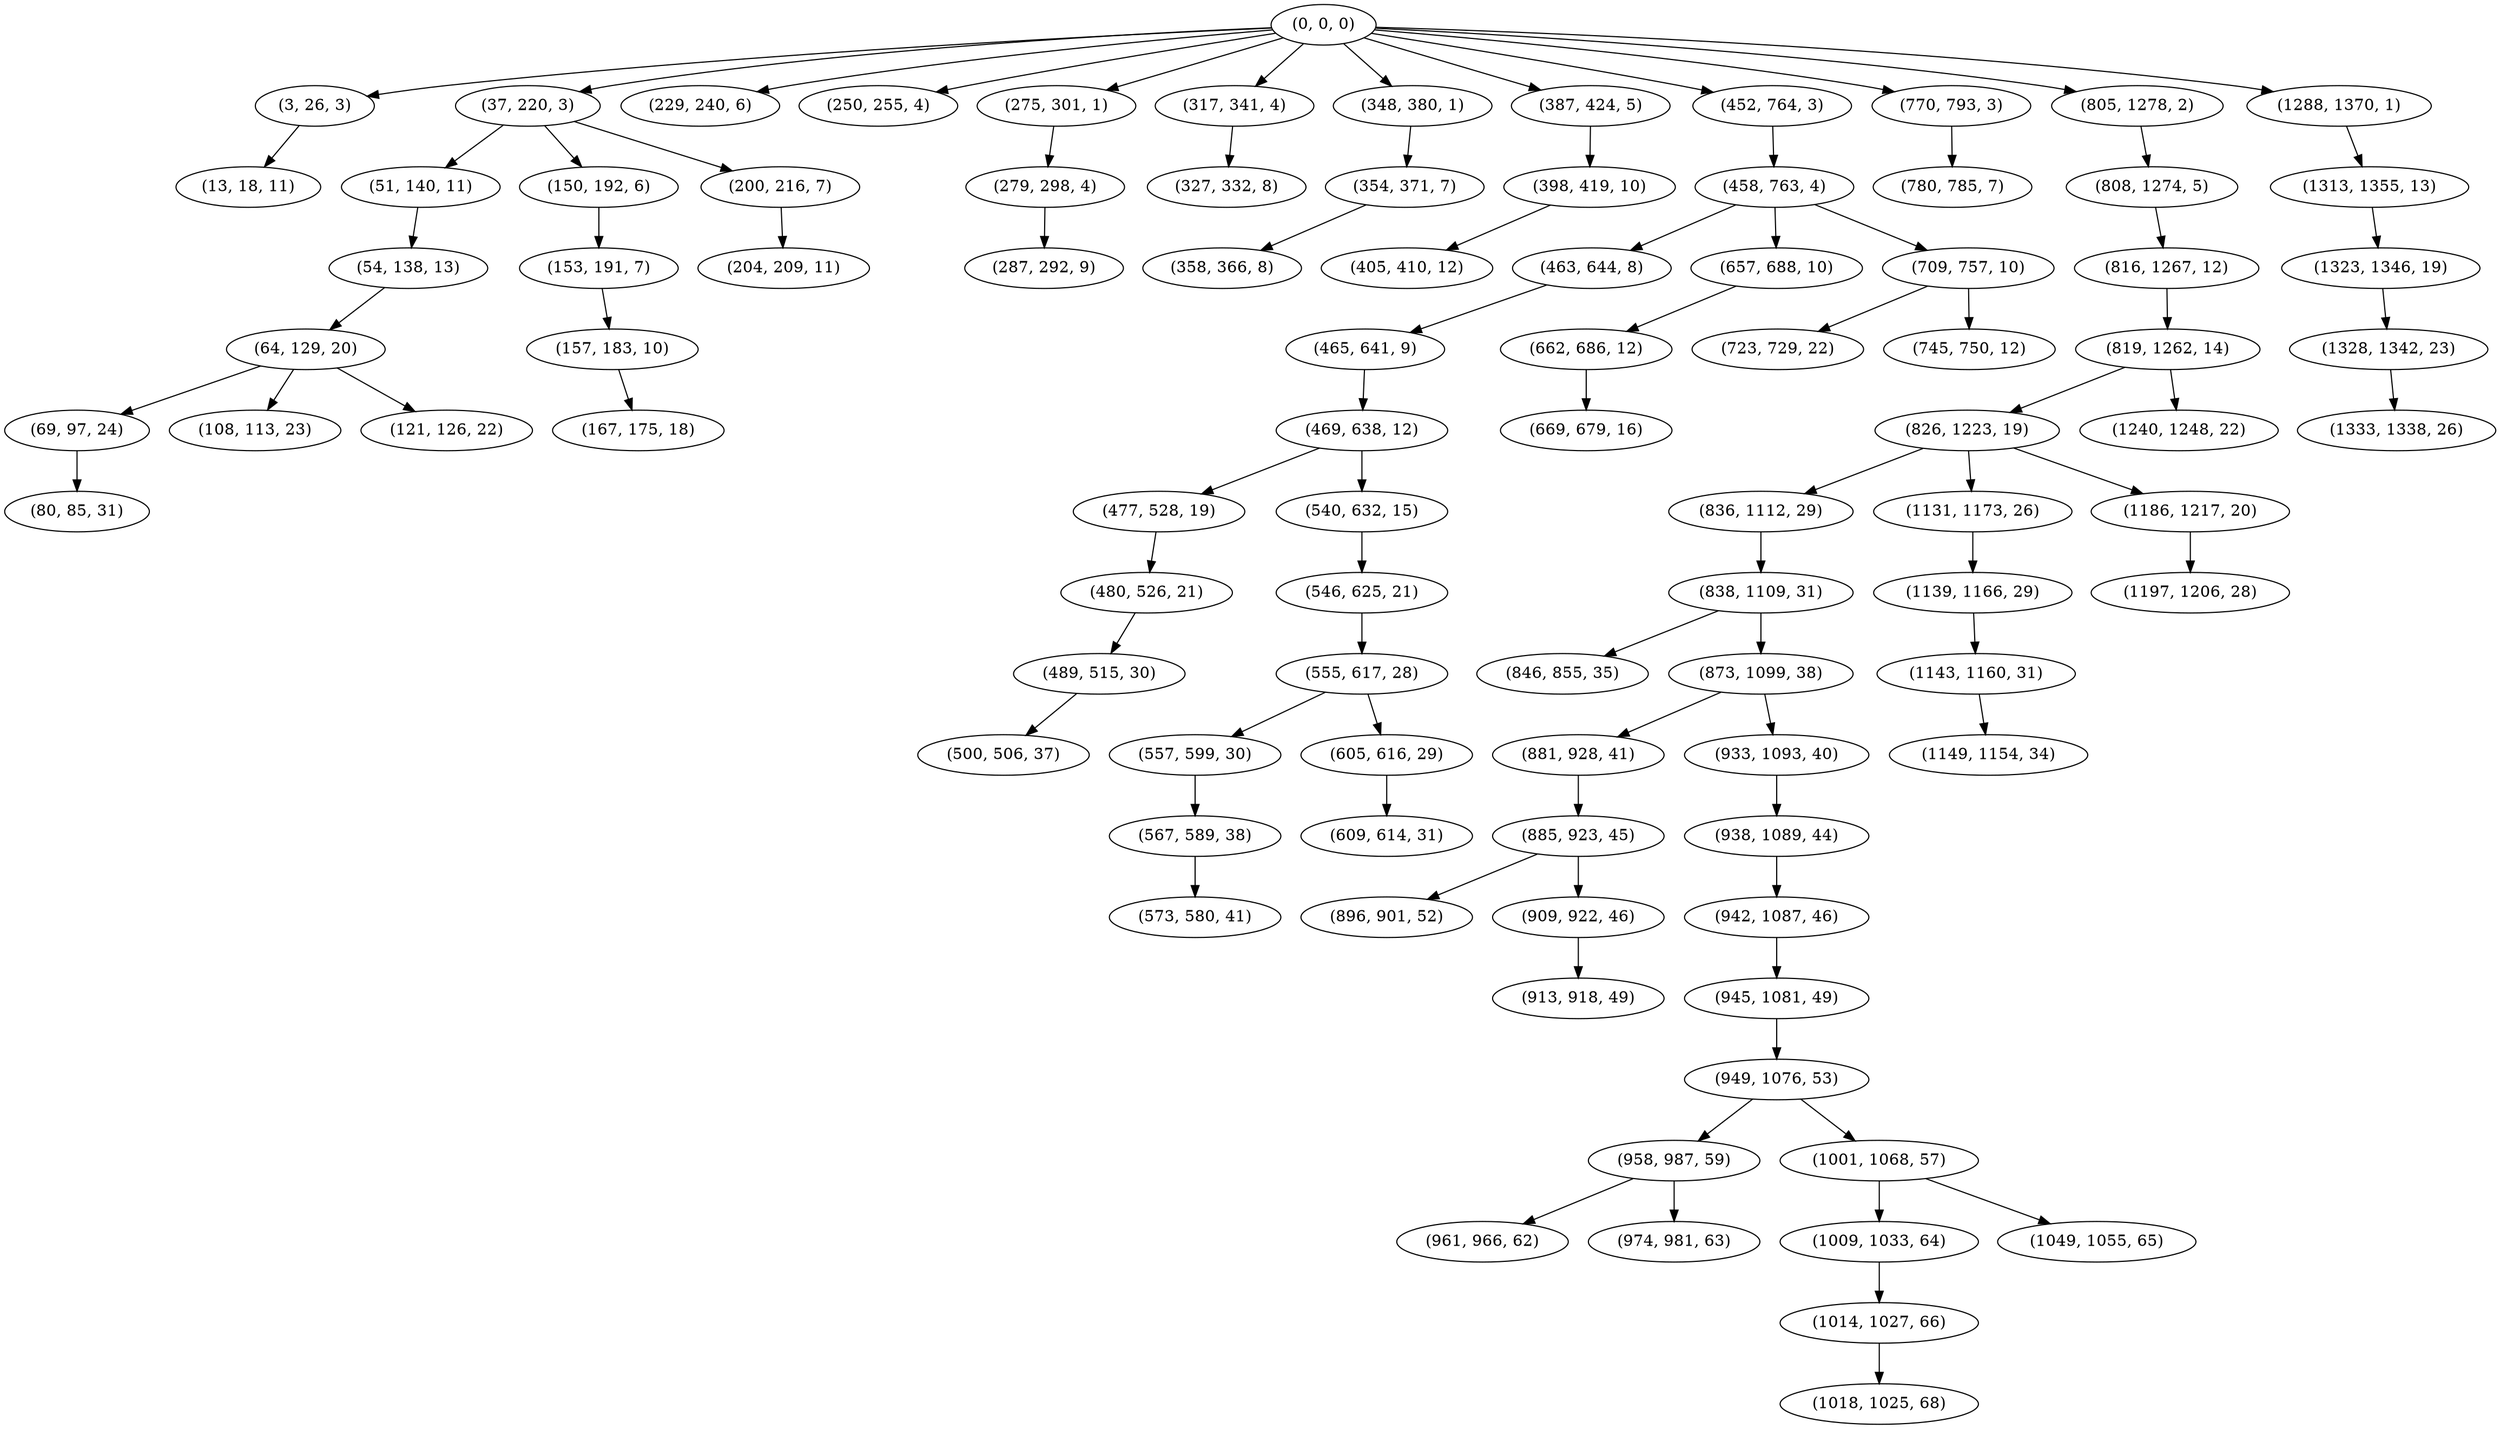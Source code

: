 digraph tree {
    "(0, 0, 0)";
    "(3, 26, 3)";
    "(13, 18, 11)";
    "(37, 220, 3)";
    "(51, 140, 11)";
    "(54, 138, 13)";
    "(64, 129, 20)";
    "(69, 97, 24)";
    "(80, 85, 31)";
    "(108, 113, 23)";
    "(121, 126, 22)";
    "(150, 192, 6)";
    "(153, 191, 7)";
    "(157, 183, 10)";
    "(167, 175, 18)";
    "(200, 216, 7)";
    "(204, 209, 11)";
    "(229, 240, 6)";
    "(250, 255, 4)";
    "(275, 301, 1)";
    "(279, 298, 4)";
    "(287, 292, 9)";
    "(317, 341, 4)";
    "(327, 332, 8)";
    "(348, 380, 1)";
    "(354, 371, 7)";
    "(358, 366, 8)";
    "(387, 424, 5)";
    "(398, 419, 10)";
    "(405, 410, 12)";
    "(452, 764, 3)";
    "(458, 763, 4)";
    "(463, 644, 8)";
    "(465, 641, 9)";
    "(469, 638, 12)";
    "(477, 528, 19)";
    "(480, 526, 21)";
    "(489, 515, 30)";
    "(500, 506, 37)";
    "(540, 632, 15)";
    "(546, 625, 21)";
    "(555, 617, 28)";
    "(557, 599, 30)";
    "(567, 589, 38)";
    "(573, 580, 41)";
    "(605, 616, 29)";
    "(609, 614, 31)";
    "(657, 688, 10)";
    "(662, 686, 12)";
    "(669, 679, 16)";
    "(709, 757, 10)";
    "(723, 729, 22)";
    "(745, 750, 12)";
    "(770, 793, 3)";
    "(780, 785, 7)";
    "(805, 1278, 2)";
    "(808, 1274, 5)";
    "(816, 1267, 12)";
    "(819, 1262, 14)";
    "(826, 1223, 19)";
    "(836, 1112, 29)";
    "(838, 1109, 31)";
    "(846, 855, 35)";
    "(873, 1099, 38)";
    "(881, 928, 41)";
    "(885, 923, 45)";
    "(896, 901, 52)";
    "(909, 922, 46)";
    "(913, 918, 49)";
    "(933, 1093, 40)";
    "(938, 1089, 44)";
    "(942, 1087, 46)";
    "(945, 1081, 49)";
    "(949, 1076, 53)";
    "(958, 987, 59)";
    "(961, 966, 62)";
    "(974, 981, 63)";
    "(1001, 1068, 57)";
    "(1009, 1033, 64)";
    "(1014, 1027, 66)";
    "(1018, 1025, 68)";
    "(1049, 1055, 65)";
    "(1131, 1173, 26)";
    "(1139, 1166, 29)";
    "(1143, 1160, 31)";
    "(1149, 1154, 34)";
    "(1186, 1217, 20)";
    "(1197, 1206, 28)";
    "(1240, 1248, 22)";
    "(1288, 1370, 1)";
    "(1313, 1355, 13)";
    "(1323, 1346, 19)";
    "(1328, 1342, 23)";
    "(1333, 1338, 26)";
    "(0, 0, 0)" -> "(3, 26, 3)";
    "(0, 0, 0)" -> "(37, 220, 3)";
    "(0, 0, 0)" -> "(229, 240, 6)";
    "(0, 0, 0)" -> "(250, 255, 4)";
    "(0, 0, 0)" -> "(275, 301, 1)";
    "(0, 0, 0)" -> "(317, 341, 4)";
    "(0, 0, 0)" -> "(348, 380, 1)";
    "(0, 0, 0)" -> "(387, 424, 5)";
    "(0, 0, 0)" -> "(452, 764, 3)";
    "(0, 0, 0)" -> "(770, 793, 3)";
    "(0, 0, 0)" -> "(805, 1278, 2)";
    "(0, 0, 0)" -> "(1288, 1370, 1)";
    "(3, 26, 3)" -> "(13, 18, 11)";
    "(37, 220, 3)" -> "(51, 140, 11)";
    "(37, 220, 3)" -> "(150, 192, 6)";
    "(37, 220, 3)" -> "(200, 216, 7)";
    "(51, 140, 11)" -> "(54, 138, 13)";
    "(54, 138, 13)" -> "(64, 129, 20)";
    "(64, 129, 20)" -> "(69, 97, 24)";
    "(64, 129, 20)" -> "(108, 113, 23)";
    "(64, 129, 20)" -> "(121, 126, 22)";
    "(69, 97, 24)" -> "(80, 85, 31)";
    "(150, 192, 6)" -> "(153, 191, 7)";
    "(153, 191, 7)" -> "(157, 183, 10)";
    "(157, 183, 10)" -> "(167, 175, 18)";
    "(200, 216, 7)" -> "(204, 209, 11)";
    "(275, 301, 1)" -> "(279, 298, 4)";
    "(279, 298, 4)" -> "(287, 292, 9)";
    "(317, 341, 4)" -> "(327, 332, 8)";
    "(348, 380, 1)" -> "(354, 371, 7)";
    "(354, 371, 7)" -> "(358, 366, 8)";
    "(387, 424, 5)" -> "(398, 419, 10)";
    "(398, 419, 10)" -> "(405, 410, 12)";
    "(452, 764, 3)" -> "(458, 763, 4)";
    "(458, 763, 4)" -> "(463, 644, 8)";
    "(458, 763, 4)" -> "(657, 688, 10)";
    "(458, 763, 4)" -> "(709, 757, 10)";
    "(463, 644, 8)" -> "(465, 641, 9)";
    "(465, 641, 9)" -> "(469, 638, 12)";
    "(469, 638, 12)" -> "(477, 528, 19)";
    "(469, 638, 12)" -> "(540, 632, 15)";
    "(477, 528, 19)" -> "(480, 526, 21)";
    "(480, 526, 21)" -> "(489, 515, 30)";
    "(489, 515, 30)" -> "(500, 506, 37)";
    "(540, 632, 15)" -> "(546, 625, 21)";
    "(546, 625, 21)" -> "(555, 617, 28)";
    "(555, 617, 28)" -> "(557, 599, 30)";
    "(555, 617, 28)" -> "(605, 616, 29)";
    "(557, 599, 30)" -> "(567, 589, 38)";
    "(567, 589, 38)" -> "(573, 580, 41)";
    "(605, 616, 29)" -> "(609, 614, 31)";
    "(657, 688, 10)" -> "(662, 686, 12)";
    "(662, 686, 12)" -> "(669, 679, 16)";
    "(709, 757, 10)" -> "(723, 729, 22)";
    "(709, 757, 10)" -> "(745, 750, 12)";
    "(770, 793, 3)" -> "(780, 785, 7)";
    "(805, 1278, 2)" -> "(808, 1274, 5)";
    "(808, 1274, 5)" -> "(816, 1267, 12)";
    "(816, 1267, 12)" -> "(819, 1262, 14)";
    "(819, 1262, 14)" -> "(826, 1223, 19)";
    "(819, 1262, 14)" -> "(1240, 1248, 22)";
    "(826, 1223, 19)" -> "(836, 1112, 29)";
    "(826, 1223, 19)" -> "(1131, 1173, 26)";
    "(826, 1223, 19)" -> "(1186, 1217, 20)";
    "(836, 1112, 29)" -> "(838, 1109, 31)";
    "(838, 1109, 31)" -> "(846, 855, 35)";
    "(838, 1109, 31)" -> "(873, 1099, 38)";
    "(873, 1099, 38)" -> "(881, 928, 41)";
    "(873, 1099, 38)" -> "(933, 1093, 40)";
    "(881, 928, 41)" -> "(885, 923, 45)";
    "(885, 923, 45)" -> "(896, 901, 52)";
    "(885, 923, 45)" -> "(909, 922, 46)";
    "(909, 922, 46)" -> "(913, 918, 49)";
    "(933, 1093, 40)" -> "(938, 1089, 44)";
    "(938, 1089, 44)" -> "(942, 1087, 46)";
    "(942, 1087, 46)" -> "(945, 1081, 49)";
    "(945, 1081, 49)" -> "(949, 1076, 53)";
    "(949, 1076, 53)" -> "(958, 987, 59)";
    "(949, 1076, 53)" -> "(1001, 1068, 57)";
    "(958, 987, 59)" -> "(961, 966, 62)";
    "(958, 987, 59)" -> "(974, 981, 63)";
    "(1001, 1068, 57)" -> "(1009, 1033, 64)";
    "(1001, 1068, 57)" -> "(1049, 1055, 65)";
    "(1009, 1033, 64)" -> "(1014, 1027, 66)";
    "(1014, 1027, 66)" -> "(1018, 1025, 68)";
    "(1131, 1173, 26)" -> "(1139, 1166, 29)";
    "(1139, 1166, 29)" -> "(1143, 1160, 31)";
    "(1143, 1160, 31)" -> "(1149, 1154, 34)";
    "(1186, 1217, 20)" -> "(1197, 1206, 28)";
    "(1288, 1370, 1)" -> "(1313, 1355, 13)";
    "(1313, 1355, 13)" -> "(1323, 1346, 19)";
    "(1323, 1346, 19)" -> "(1328, 1342, 23)";
    "(1328, 1342, 23)" -> "(1333, 1338, 26)";
}
